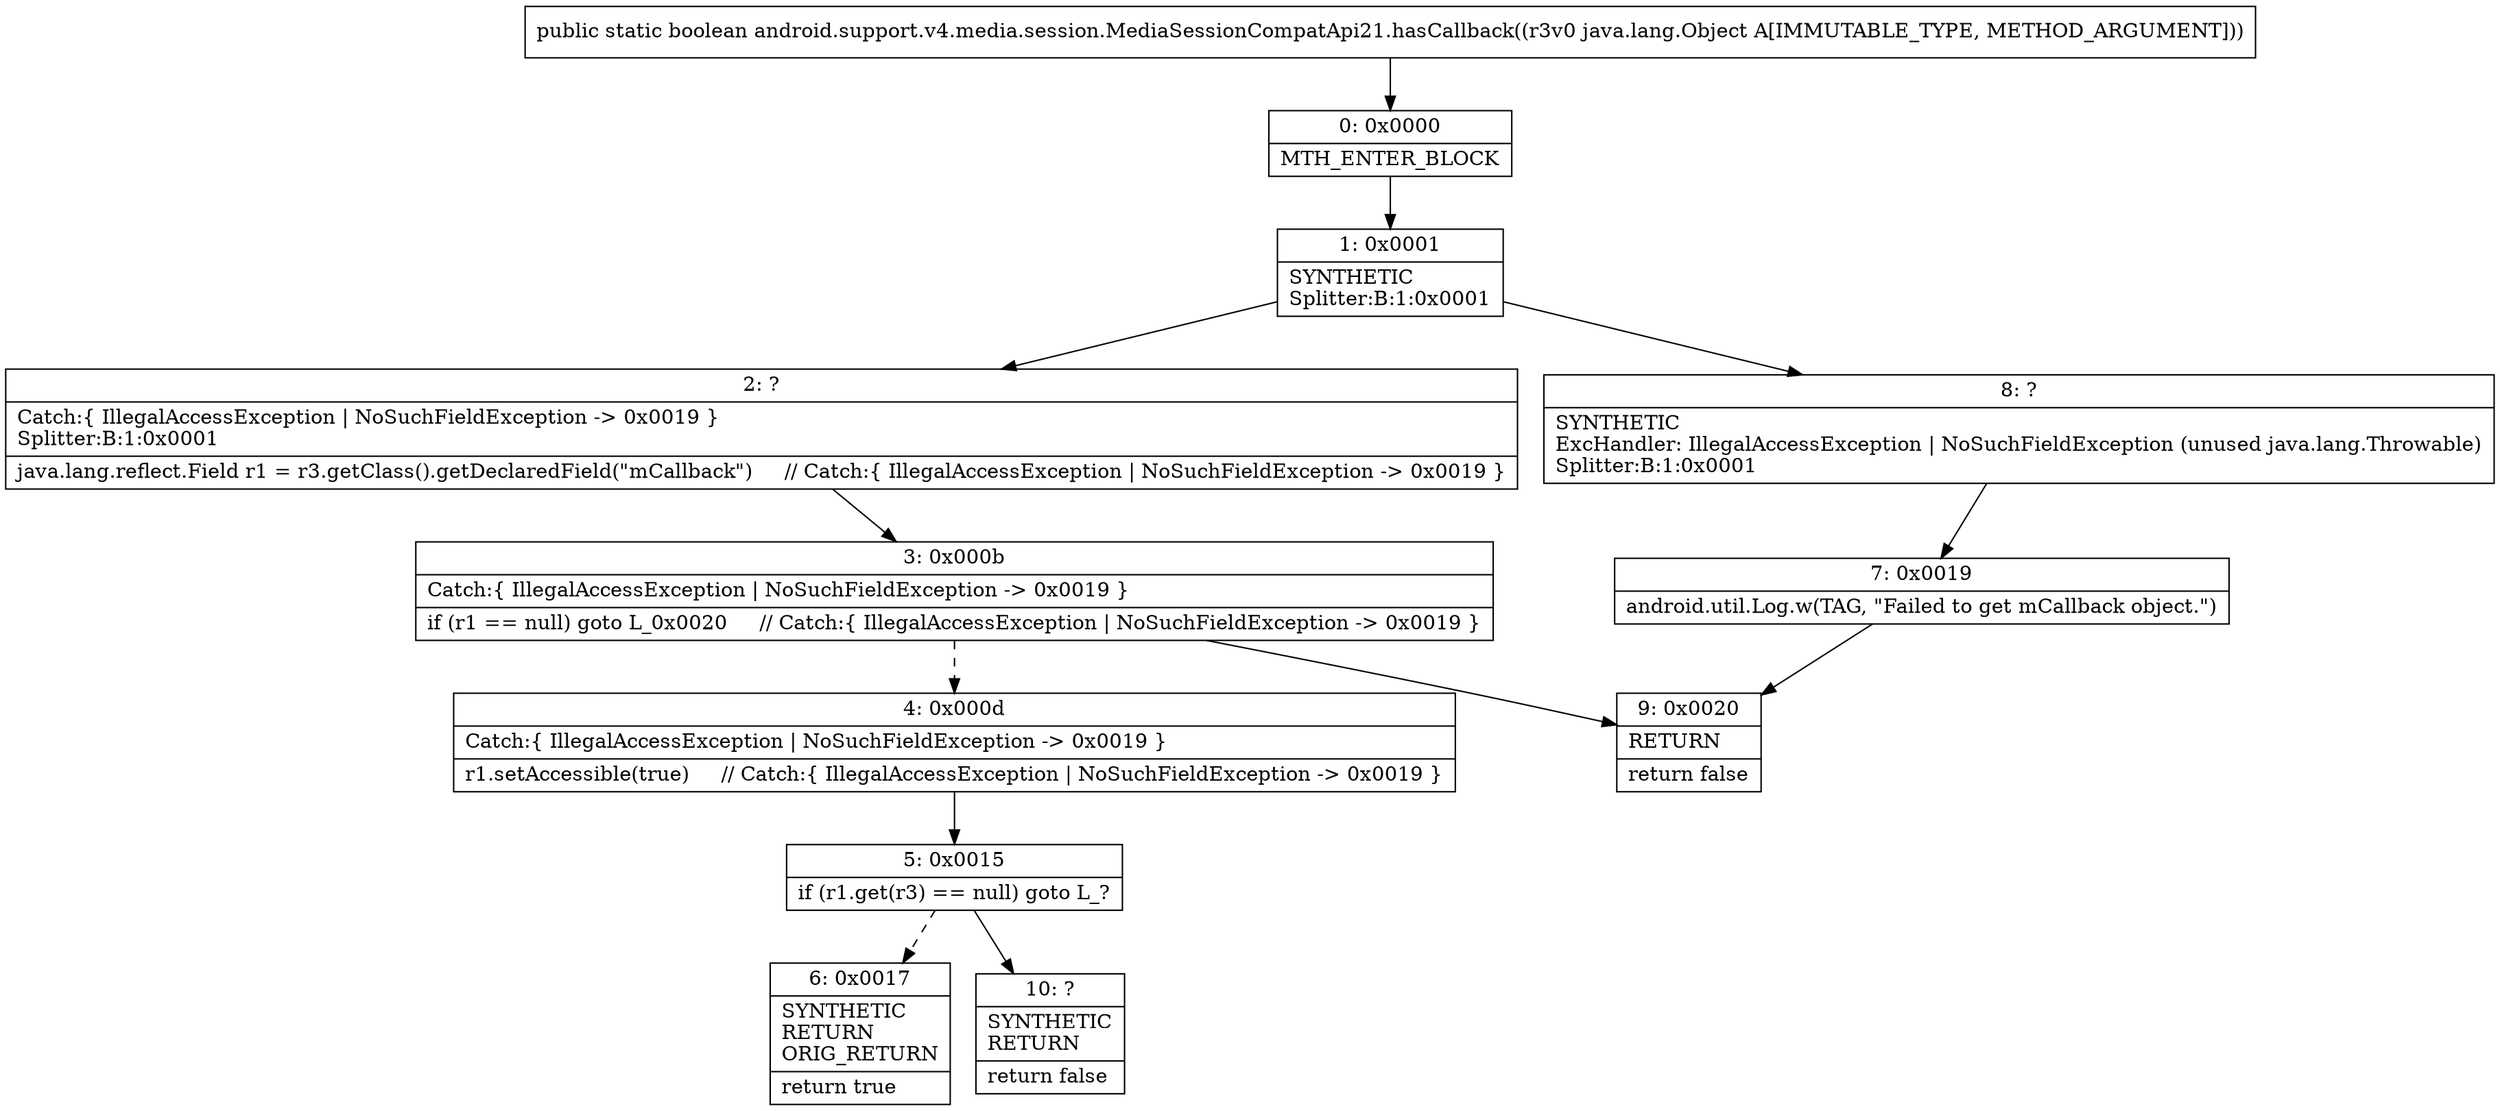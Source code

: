 digraph "CFG forandroid.support.v4.media.session.MediaSessionCompatApi21.hasCallback(Ljava\/lang\/Object;)Z" {
Node_0 [shape=record,label="{0\:\ 0x0000|MTH_ENTER_BLOCK\l}"];
Node_1 [shape=record,label="{1\:\ 0x0001|SYNTHETIC\lSplitter:B:1:0x0001\l}"];
Node_2 [shape=record,label="{2\:\ ?|Catch:\{ IllegalAccessException \| NoSuchFieldException \-\> 0x0019 \}\lSplitter:B:1:0x0001\l|java.lang.reflect.Field r1 = r3.getClass().getDeclaredField(\"mCallback\")     \/\/ Catch:\{ IllegalAccessException \| NoSuchFieldException \-\> 0x0019 \}\l}"];
Node_3 [shape=record,label="{3\:\ 0x000b|Catch:\{ IllegalAccessException \| NoSuchFieldException \-\> 0x0019 \}\l|if (r1 == null) goto L_0x0020     \/\/ Catch:\{ IllegalAccessException \| NoSuchFieldException \-\> 0x0019 \}\l}"];
Node_4 [shape=record,label="{4\:\ 0x000d|Catch:\{ IllegalAccessException \| NoSuchFieldException \-\> 0x0019 \}\l|r1.setAccessible(true)     \/\/ Catch:\{ IllegalAccessException \| NoSuchFieldException \-\> 0x0019 \}\l}"];
Node_5 [shape=record,label="{5\:\ 0x0015|if (r1.get(r3) == null) goto L_?\l}"];
Node_6 [shape=record,label="{6\:\ 0x0017|SYNTHETIC\lRETURN\lORIG_RETURN\l|return true\l}"];
Node_7 [shape=record,label="{7\:\ 0x0019|android.util.Log.w(TAG, \"Failed to get mCallback object.\")\l}"];
Node_8 [shape=record,label="{8\:\ ?|SYNTHETIC\lExcHandler: IllegalAccessException \| NoSuchFieldException (unused java.lang.Throwable)\lSplitter:B:1:0x0001\l}"];
Node_9 [shape=record,label="{9\:\ 0x0020|RETURN\l|return false\l}"];
Node_10 [shape=record,label="{10\:\ ?|SYNTHETIC\lRETURN\l|return false\l}"];
MethodNode[shape=record,label="{public static boolean android.support.v4.media.session.MediaSessionCompatApi21.hasCallback((r3v0 java.lang.Object A[IMMUTABLE_TYPE, METHOD_ARGUMENT])) }"];
MethodNode -> Node_0;
Node_0 -> Node_1;
Node_1 -> Node_2;
Node_1 -> Node_8;
Node_2 -> Node_3;
Node_3 -> Node_4[style=dashed];
Node_3 -> Node_9;
Node_4 -> Node_5;
Node_5 -> Node_6[style=dashed];
Node_5 -> Node_10;
Node_7 -> Node_9;
Node_8 -> Node_7;
}

